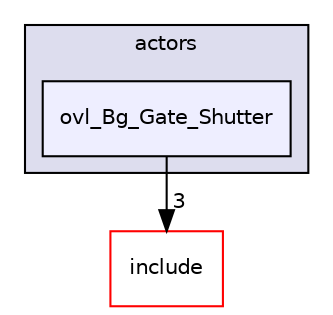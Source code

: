digraph "src/overlays/actors/ovl_Bg_Gate_Shutter" {
  compound=true
  node [ fontsize="10", fontname="Helvetica"];
  edge [ labelfontsize="10", labelfontname="Helvetica"];
  subgraph clusterdir_e93473484be31ce7bcb356bd643a22f8 {
    graph [ bgcolor="#ddddee", pencolor="black", label="actors" fontname="Helvetica", fontsize="10", URL="dir_e93473484be31ce7bcb356bd643a22f8.html"]
  dir_54cc36bb17ecde7dfda095ab5177ae9b [shape=box, label="ovl_Bg_Gate_Shutter", style="filled", fillcolor="#eeeeff", pencolor="black", URL="dir_54cc36bb17ecde7dfda095ab5177ae9b.html"];
  }
  dir_d44c64559bbebec7f509842c48db8b23 [shape=box label="include" fillcolor="white" style="filled" color="red" URL="dir_d44c64559bbebec7f509842c48db8b23.html"];
  dir_54cc36bb17ecde7dfda095ab5177ae9b->dir_d44c64559bbebec7f509842c48db8b23 [headlabel="3", labeldistance=1.5 headhref="dir_000027_000000.html"];
}
